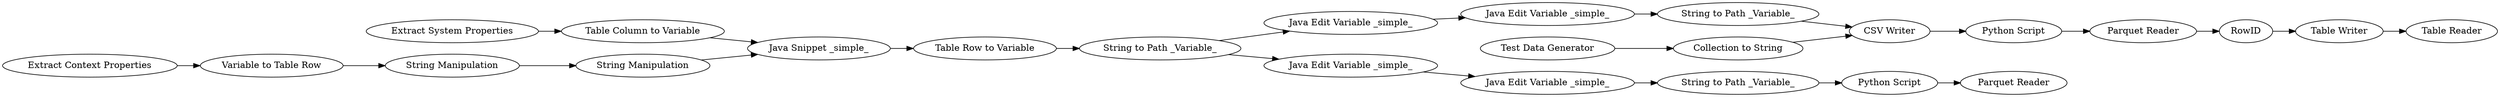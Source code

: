 digraph {
	1 -> 1725
	2 -> 1726
	1731 -> 1736
	1726 -> 1731
	1730 -> 1733
	54 -> 46
	1738 -> 1739
	1741 -> 1742
	1725 -> 2
	57 -> 48
	81 -> 1730
	56 -> 57
	58 -> 1738
	1742 -> 1740
	1733 -> 2
	1736 -> 1729
	46 -> 55
	48 -> 47
	1739 -> 1741
	55 -> 58
	1729 -> 1734
	7 -> 54
	47 -> 46
	58 -> 81
	57 [label="Variable to Table Row"]
	55 [label="Table Row to Variable"]
	7 [label="Extract System Properties"]
	1731 [label="Parquet Reader"]
	58 [label="String to Path _Variable_"]
	1741 [label="String to Path _Variable_"]
	56 [label="Extract Context Properties"]
	54 [label="Table Column to Variable"]
	1725 [label="Collection to String"]
	1736 [label=RowID]
	1729 [label="Table Writer"]
	48 [label="String Manipulation"]
	1738 [label="Java Edit Variable _simple_"]
	1742 [label="Python Script"]
	1 [label="Test Data Generator"]
	1726 [label="Python Script"]
	47 [label="String Manipulation"]
	81 [label="Java Edit Variable _simple_"]
	1733 [label="String to Path _Variable_"]
	1739 [label="Java Edit Variable _simple_"]
	46 [label="Java Snippet _simple_"]
	1740 [label="Parquet Reader"]
	1730 [label="Java Edit Variable _simple_"]
	2 [label="CSV Writer"]
	1734 [label="Table Reader"]
	rankdir=LR
}
